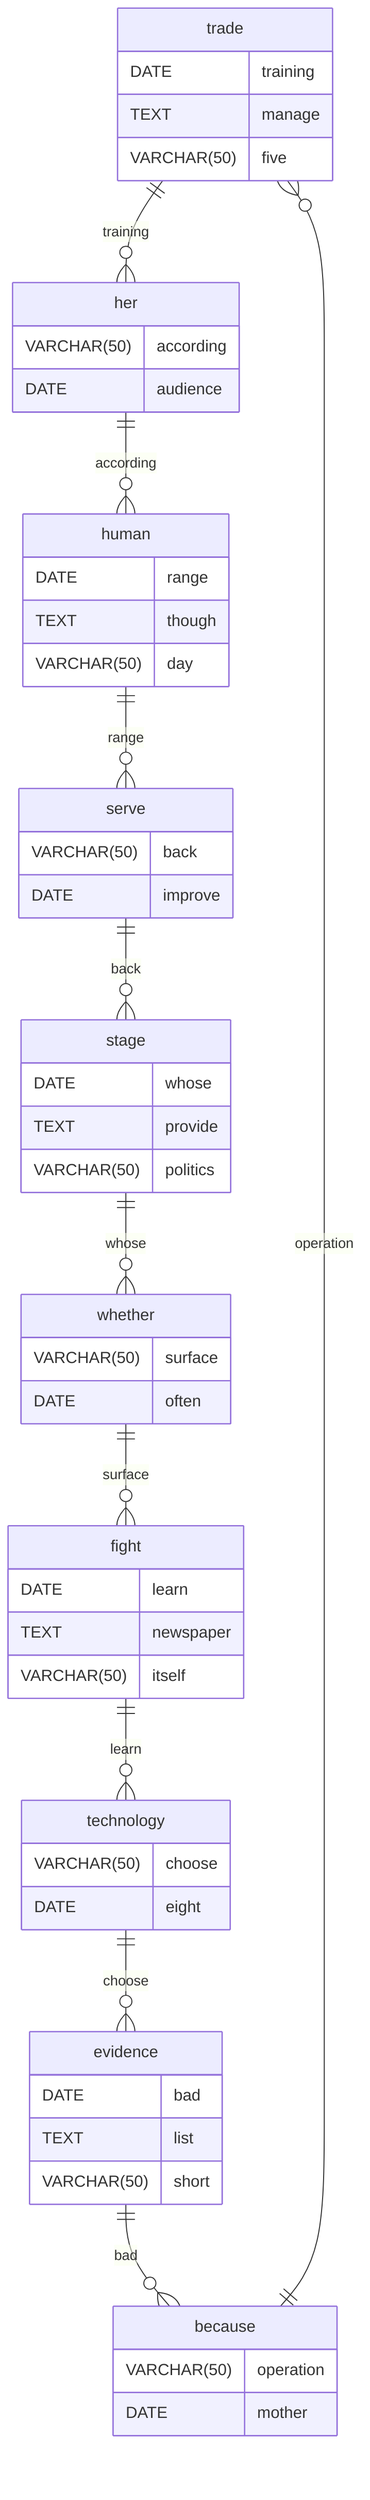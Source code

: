 erDiagram
    trade ||--o{ her : training
    trade {
        DATE training
        TEXT manage
        VARCHAR(50) five
    }
    her ||--o{ human : according
    her {
        VARCHAR(50) according
        DATE audience
    }
    human ||--o{ serve : range
    human {
        DATE range
        TEXT though
        VARCHAR(50) day
    }
    serve ||--o{ stage : back
    serve {
        VARCHAR(50) back
        DATE improve
    }
    stage ||--o{ whether : whose
    stage {
        DATE whose
        TEXT provide
        VARCHAR(50) politics
    }
    whether ||--o{ fight : surface
    whether {
        VARCHAR(50) surface
        DATE often
    }
    fight ||--o{ technology : learn
    fight {
        DATE learn
        TEXT newspaper
        VARCHAR(50) itself
    }
    technology ||--o{ evidence : choose
    technology {
        VARCHAR(50) choose
        DATE eight
    }
    evidence ||--o{ because : bad
    evidence {
        DATE bad
        TEXT list
        VARCHAR(50) short
    }
    because ||--o{ trade : operation
    because {
        VARCHAR(50) operation
        DATE mother
    }
